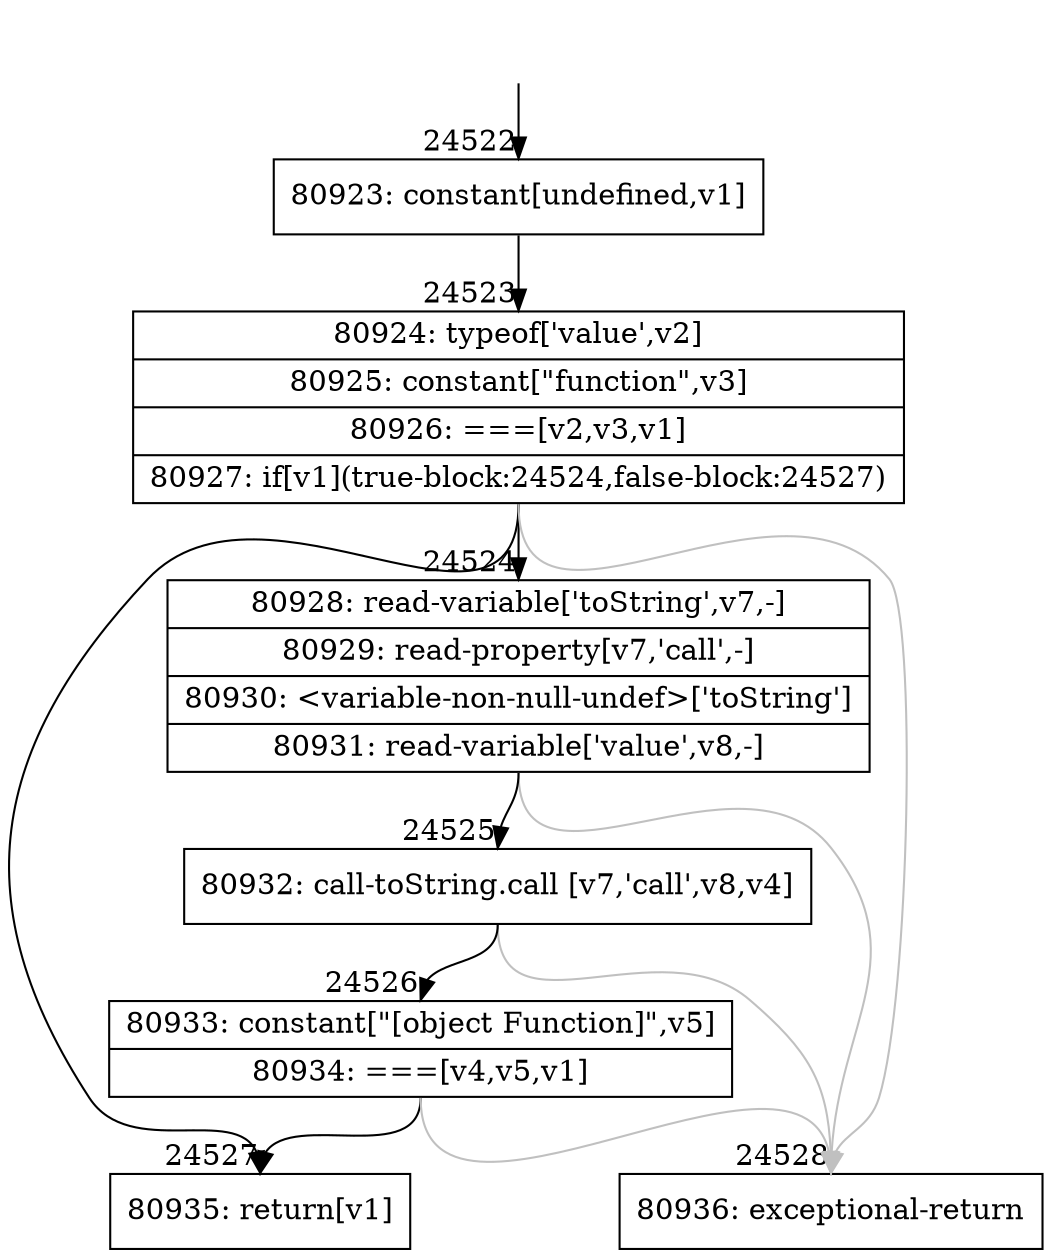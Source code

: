 digraph {
rankdir="TD"
BB_entry2148[shape=none,label=""];
BB_entry2148 -> BB24522 [tailport=s, headport=n, headlabel="    24522"]
BB24522 [shape=record label="{80923: constant[undefined,v1]}" ] 
BB24522 -> BB24523 [tailport=s, headport=n, headlabel="      24523"]
BB24523 [shape=record label="{80924: typeof['value',v2]|80925: constant[\"function\",v3]|80926: ===[v2,v3,v1]|80927: if[v1](true-block:24524,false-block:24527)}" ] 
BB24523 -> BB24527 [tailport=s, headport=n, headlabel="      24527"]
BB24523 -> BB24524 [tailport=s, headport=n, headlabel="      24524"]
BB24523 -> BB24528 [tailport=s, headport=n, color=gray, headlabel="      24528"]
BB24524 [shape=record label="{80928: read-variable['toString',v7,-]|80929: read-property[v7,'call',-]|80930: \<variable-non-null-undef\>['toString']|80931: read-variable['value',v8,-]}" ] 
BB24524 -> BB24525 [tailport=s, headport=n, headlabel="      24525"]
BB24524 -> BB24528 [tailport=s, headport=n, color=gray]
BB24525 [shape=record label="{80932: call-toString.call [v7,'call',v8,v4]}" ] 
BB24525 -> BB24526 [tailport=s, headport=n, headlabel="      24526"]
BB24525 -> BB24528 [tailport=s, headport=n, color=gray]
BB24526 [shape=record label="{80933: constant[\"[object Function]\",v5]|80934: ===[v4,v5,v1]}" ] 
BB24526 -> BB24527 [tailport=s, headport=n]
BB24526 -> BB24528 [tailport=s, headport=n, color=gray]
BB24527 [shape=record label="{80935: return[v1]}" ] 
BB24528 [shape=record label="{80936: exceptional-return}" ] 
//#$~ 46044
}
